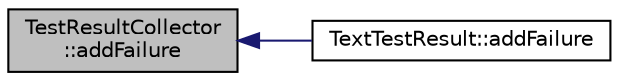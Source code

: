 digraph "TestResultCollector::addFailure"
{
  edge [fontname="Helvetica",fontsize="10",labelfontname="Helvetica",labelfontsize="10"];
  node [fontname="Helvetica",fontsize="10",shape=record];
  rankdir="LR";
  Node1 [label="TestResultCollector\l::addFailure",height=0.2,width=0.4,color="black", fillcolor="grey75", style="filled", fontcolor="black"];
  Node1 -> Node2 [dir="back",color="midnightblue",fontsize="10",style="solid",fontname="Helvetica"];
  Node2 [label="TextTestResult::addFailure",height=0.2,width=0.4,color="black", fillcolor="white", style="filled",URL="$class_text_test_result.html#a721d2df2af00cbb4bc0f30035729f5ad",tooltip="Called when a failure occurs while running a test. "];
}
